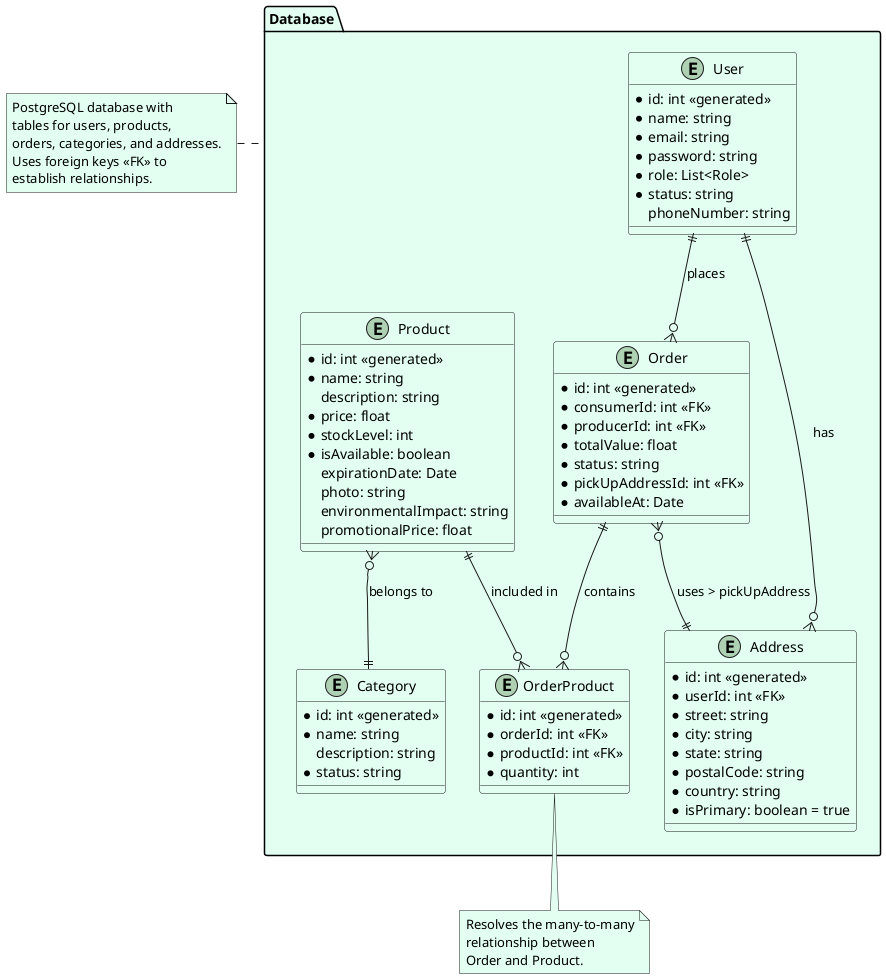 @startuml
<style>
classDiagram {
  BackGroundColor #e2fff1
}

document {
  BackGroundColor white
}
</style>

package "Database" {
    entity "User" {
       * id: int <<generated>>
       * name: string
       * email: string
       * password: string
       * role: List<Role>
       * status: string
       phoneNumber: string 
    }

    entity "Address" {
       * id: int <<generated>>
       * userId: int <<FK>>
       * street: string
       * city: string
       * state: string
       * postalCode: string
       * country: string
       * isPrimary: boolean = true
    }

    entity "Order" {
       * id: int <<generated>>
       * consumerId: int <<FK>>
       * producerId: int <<FK>>
       * totalValue: float
       * status: string
       * pickUpAddressId: int <<FK>>
       * availableAt: Date
    }

    entity "Product" {
       * id: int <<generated>>
       * name: string
       description: string 
       * price: float
       * stockLevel: int
       * isAvailable: boolean
       expirationDate: Date 
       photo: string 
       environmentalImpact: string 
       promotionalPrice: float 
    }

    entity "Category" {
       * id: int <<generated>>
       * name: string
       description: string 
       * status: string
    }

    entity "OrderProduct" {
       * id: int <<generated>>
       * orderId: int <<FK>>
       * productId: int <<FK>>
       * quantity: int
    }
}

' Relationships

' one to many
User ||--o{ Address : has
User ||--o{ Order : places
Order ||--o{ OrderProduct : contains
Product ||--o{ OrderProduct : included in

' many to one
Product }o--|| Category : belongs to
Order }o--|| Address : uses > pickUpAddress

note bottom of [OrderProduct]
  Resolves the many-to-many
  relationship between
  Order and Product.
end note

note left of [Database]
  PostgreSQL database with
  tables for users, products,
  orders, categories, and addresses.
  Uses foreign keys <<FK>> to
  establish relationships.
end note

@enduml